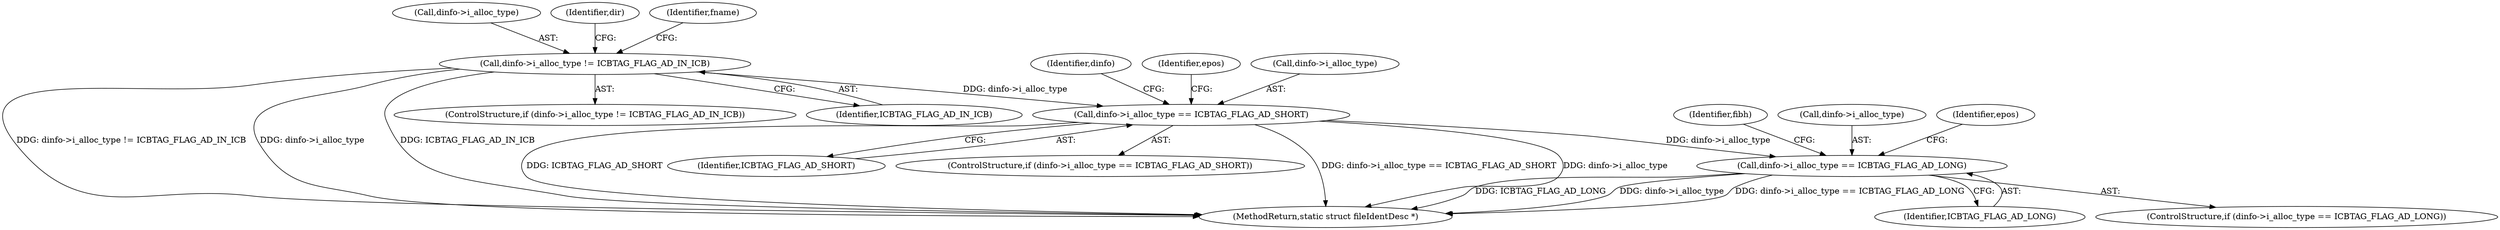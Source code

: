 digraph "0_linux_0e5cc9a40ada6046e6bc3bdfcd0c0d7e4b706b14_0@pointer" {
"1000245" [label="(Call,dinfo->i_alloc_type == ICBTAG_FLAG_AD_SHORT)"];
"1000194" [label="(Call,dinfo->i_alloc_type != ICBTAG_FLAG_AD_IN_ICB)"];
"1000258" [label="(Call,dinfo->i_alloc_type == ICBTAG_FLAG_AD_LONG)"];
"1000193" [label="(ControlStructure,if (dinfo->i_alloc_type != ICBTAG_FLAG_AD_IN_ICB))"];
"1000275" [label="(Identifier,fibh)"];
"1000249" [label="(Identifier,ICBTAG_FLAG_AD_SHORT)"];
"1000195" [label="(Call,dinfo->i_alloc_type)"];
"1000260" [label="(Identifier,dinfo)"];
"1000262" [label="(Identifier,ICBTAG_FLAG_AD_LONG)"];
"1000244" [label="(ControlStructure,if (dinfo->i_alloc_type == ICBTAG_FLAG_AD_SHORT))"];
"1000203" [label="(Identifier,dir)"];
"1000259" [label="(Call,dinfo->i_alloc_type)"];
"1000293" [label="(Identifier,fname)"];
"1000258" [label="(Call,dinfo->i_alloc_type == ICBTAG_FLAG_AD_LONG)"];
"1000252" [label="(Identifier,epos)"];
"1000198" [label="(Identifier,ICBTAG_FLAG_AD_IN_ICB)"];
"1000265" [label="(Identifier,epos)"];
"1000245" [label="(Call,dinfo->i_alloc_type == ICBTAG_FLAG_AD_SHORT)"];
"1000510" [label="(MethodReturn,static struct fileIdentDesc *)"];
"1000194" [label="(Call,dinfo->i_alloc_type != ICBTAG_FLAG_AD_IN_ICB)"];
"1000246" [label="(Call,dinfo->i_alloc_type)"];
"1000257" [label="(ControlStructure,if (dinfo->i_alloc_type == ICBTAG_FLAG_AD_LONG))"];
"1000245" -> "1000244"  [label="AST: "];
"1000245" -> "1000249"  [label="CFG: "];
"1000246" -> "1000245"  [label="AST: "];
"1000249" -> "1000245"  [label="AST: "];
"1000252" -> "1000245"  [label="CFG: "];
"1000260" -> "1000245"  [label="CFG: "];
"1000245" -> "1000510"  [label="DDG: dinfo->i_alloc_type == ICBTAG_FLAG_AD_SHORT"];
"1000245" -> "1000510"  [label="DDG: dinfo->i_alloc_type"];
"1000245" -> "1000510"  [label="DDG: ICBTAG_FLAG_AD_SHORT"];
"1000194" -> "1000245"  [label="DDG: dinfo->i_alloc_type"];
"1000245" -> "1000258"  [label="DDG: dinfo->i_alloc_type"];
"1000194" -> "1000193"  [label="AST: "];
"1000194" -> "1000198"  [label="CFG: "];
"1000195" -> "1000194"  [label="AST: "];
"1000198" -> "1000194"  [label="AST: "];
"1000203" -> "1000194"  [label="CFG: "];
"1000293" -> "1000194"  [label="CFG: "];
"1000194" -> "1000510"  [label="DDG: dinfo->i_alloc_type != ICBTAG_FLAG_AD_IN_ICB"];
"1000194" -> "1000510"  [label="DDG: dinfo->i_alloc_type"];
"1000194" -> "1000510"  [label="DDG: ICBTAG_FLAG_AD_IN_ICB"];
"1000258" -> "1000257"  [label="AST: "];
"1000258" -> "1000262"  [label="CFG: "];
"1000259" -> "1000258"  [label="AST: "];
"1000262" -> "1000258"  [label="AST: "];
"1000265" -> "1000258"  [label="CFG: "];
"1000275" -> "1000258"  [label="CFG: "];
"1000258" -> "1000510"  [label="DDG: ICBTAG_FLAG_AD_LONG"];
"1000258" -> "1000510"  [label="DDG: dinfo->i_alloc_type"];
"1000258" -> "1000510"  [label="DDG: dinfo->i_alloc_type == ICBTAG_FLAG_AD_LONG"];
}
